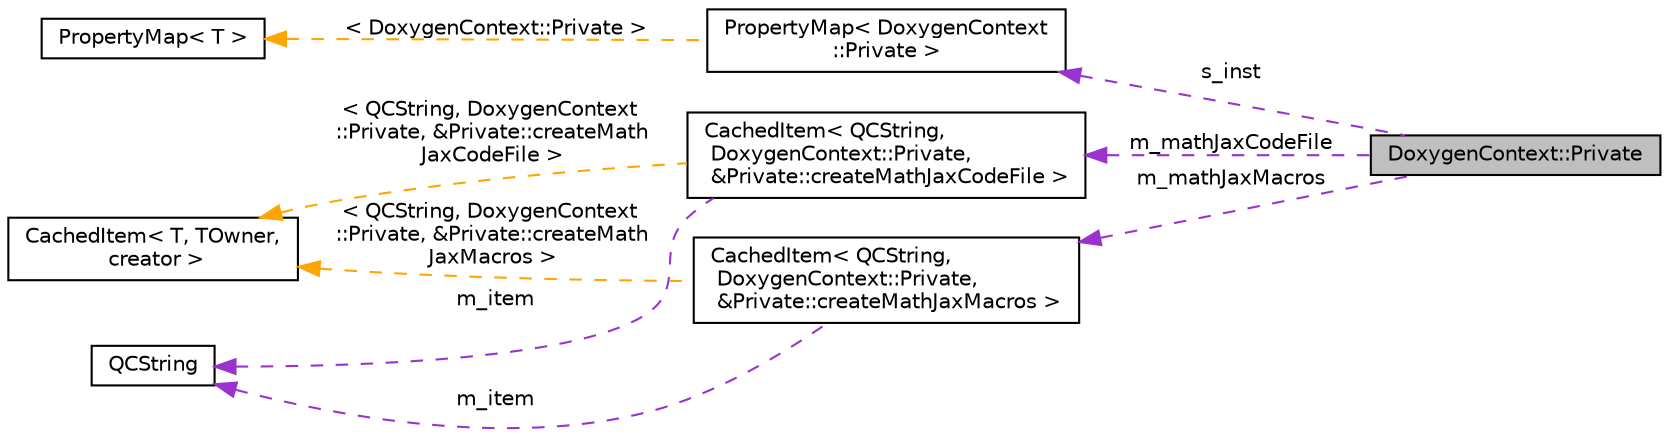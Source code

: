 digraph "DoxygenContext::Private"
{
 // INTERACTIVE_SVG=YES
 // LATEX_PDF_SIZE
  edge [fontname="Helvetica",fontsize="10",labelfontname="Helvetica",labelfontsize="10"];
  node [fontname="Helvetica",fontsize="10",shape=record];
  rankdir="LR";
  Node1 [label="DoxygenContext::Private",height=0.2,width=0.4,color="black", fillcolor="grey75", style="filled", fontcolor="black",tooltip=" "];
  Node2 -> Node1 [dir="back",color="darkorchid3",fontsize="10",style="dashed",label=" s_inst" ,fontname="Helvetica"];
  Node2 [label="PropertyMap\< DoxygenContext\l::Private \>",height=0.2,width=0.4,color="black", fillcolor="white", style="filled",URL="$d5/dbf/class_property_map.html",tooltip=" "];
  Node3 -> Node2 [dir="back",color="orange",fontsize="10",style="dashed",label=" \< DoxygenContext::Private \>" ,fontname="Helvetica"];
  Node3 [label="PropertyMap\< T \>",height=0.2,width=0.4,color="black", fillcolor="white", style="filled",URL="$d5/dbf/class_property_map.html",tooltip="Class representing a mapping of properties and the corresponding getter function."];
  Node4 -> Node1 [dir="back",color="darkorchid3",fontsize="10",style="dashed",label=" m_mathJaxMacros" ,fontname="Helvetica"];
  Node4 [label="CachedItem\< QCString,\l DoxygenContext::Private,\l &Private::createMathJaxMacros \>",height=0.2,width=0.4,color="black", fillcolor="white", style="filled",URL="$d7/dc1/class_cached_item.html",tooltip=" "];
  Node5 -> Node4 [dir="back",color="darkorchid3",fontsize="10",style="dashed",label=" m_item" ,fontname="Helvetica"];
  Node5 [label="QCString",height=0.2,width=0.4,color="black", fillcolor="white", style="filled",URL="$d9/d45/class_q_c_string.html",tooltip="This is an alternative implementation of QCString."];
  Node6 -> Node4 [dir="back",color="orange",fontsize="10",style="dashed",label=" \< QCString, DoxygenContext\l::Private, &Private::createMath\lJaxMacros \>" ,fontname="Helvetica"];
  Node6 [label="CachedItem\< T, TOwner,\l creator \>",height=0.2,width=0.4,color="black", fillcolor="white", style="filled",URL="$d7/dc1/class_cached_item.html",tooltip="Wrapper for data that needs to be cached."];
  Node7 -> Node1 [dir="back",color="darkorchid3",fontsize="10",style="dashed",label=" m_mathJaxCodeFile" ,fontname="Helvetica"];
  Node7 [label="CachedItem\< QCString,\l DoxygenContext::Private,\l &Private::createMathJaxCodeFile \>",height=0.2,width=0.4,color="black", fillcolor="white", style="filled",URL="$d7/dc1/class_cached_item.html",tooltip=" "];
  Node5 -> Node7 [dir="back",color="darkorchid3",fontsize="10",style="dashed",label=" m_item" ,fontname="Helvetica"];
  Node6 -> Node7 [dir="back",color="orange",fontsize="10",style="dashed",label=" \< QCString, DoxygenContext\l::Private, &Private::createMath\lJaxCodeFile \>" ,fontname="Helvetica"];
}
